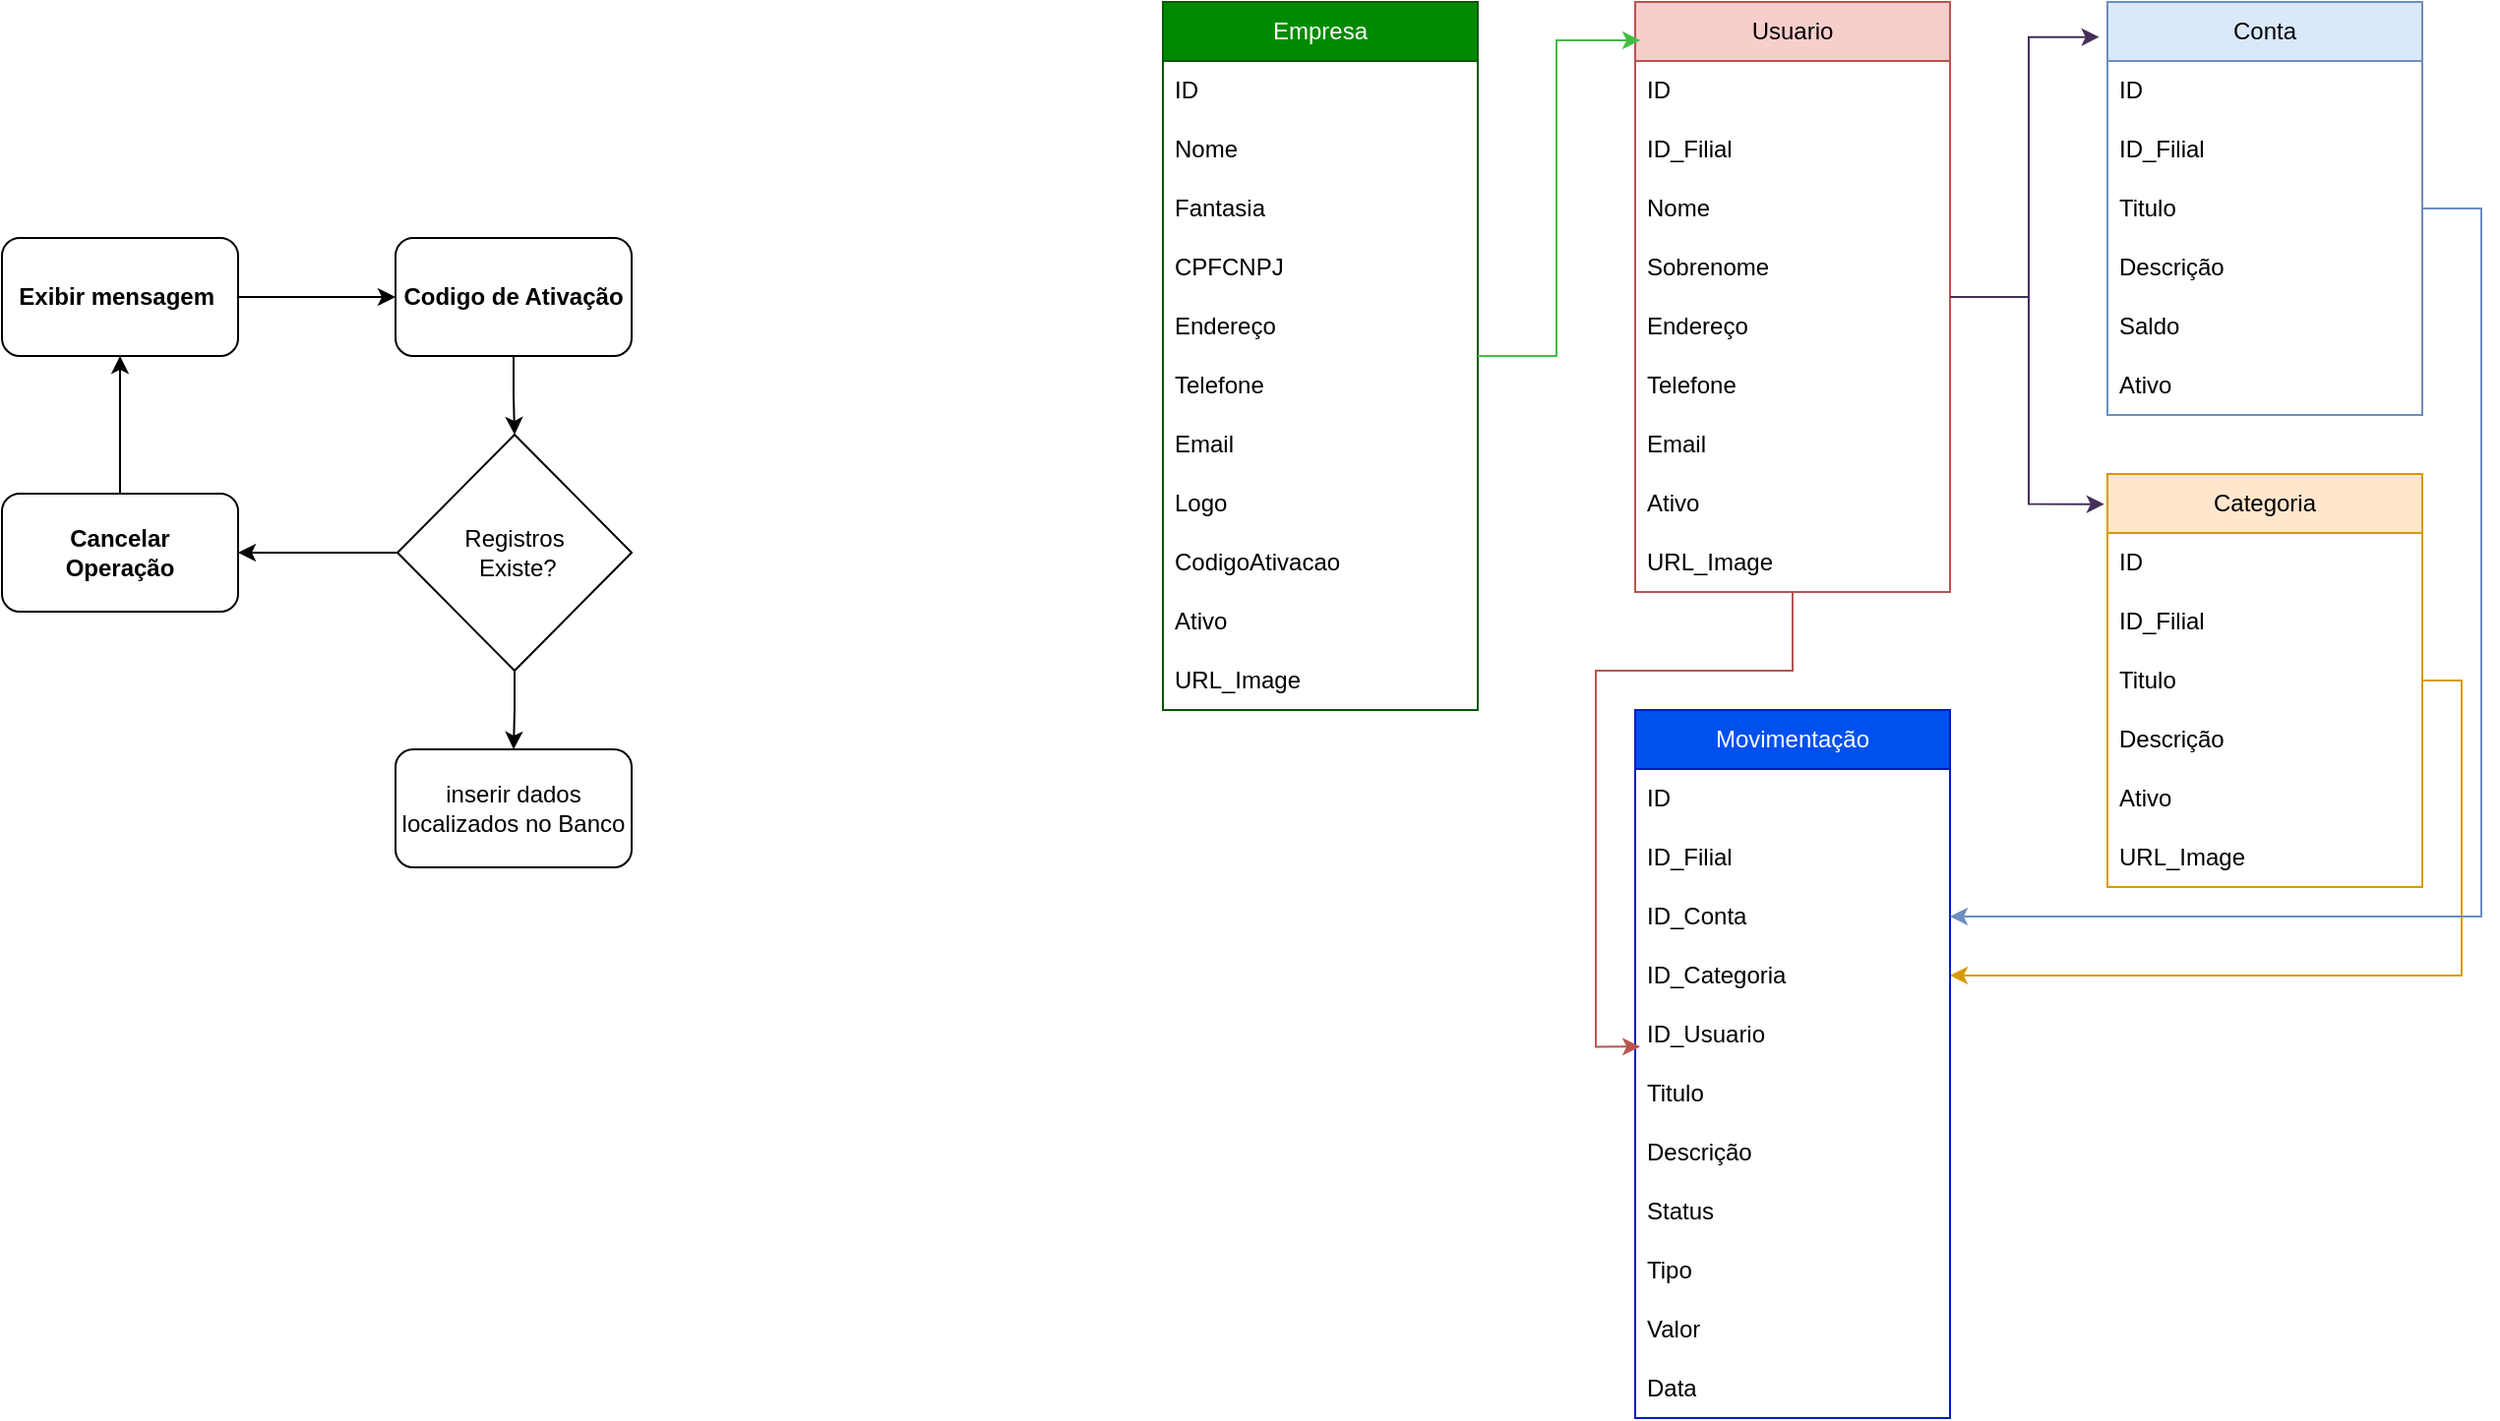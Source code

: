 <mxfile version="24.3.1" type="github">
  <diagram id="C5RBs43oDa-KdzZeNtuy" name="Page-1">
    <mxGraphModel dx="1434" dy="772" grid="1" gridSize="10" guides="1" tooltips="1" connect="1" arrows="1" fold="1" page="1" pageScale="1" pageWidth="827" pageHeight="1169" math="0" shadow="0">
      <root>
        <mxCell id="WIyWlLk6GJQsqaUBKTNV-0" />
        <mxCell id="WIyWlLk6GJQsqaUBKTNV-1" parent="WIyWlLk6GJQsqaUBKTNV-0" />
        <mxCell id="cn5fopIoR86WPAFU4_mp-12" style="edgeStyle=orthogonalEdgeStyle;rounded=0;orthogonalLoop=1;jettySize=auto;html=1;" edge="1" parent="WIyWlLk6GJQsqaUBKTNV-1" source="cn5fopIoR86WPAFU4_mp-2" target="cn5fopIoR86WPAFU4_mp-11">
          <mxGeometry relative="1" as="geometry" />
        </mxCell>
        <mxCell id="cn5fopIoR86WPAFU4_mp-2" value="&lt;b&gt;Codigo de Ativação&lt;/b&gt;" style="rounded=1;whiteSpace=wrap;html=1;" vertex="1" parent="WIyWlLk6GJQsqaUBKTNV-1">
          <mxGeometry x="470" y="150" width="120" height="60" as="geometry" />
        </mxCell>
        <mxCell id="cn5fopIoR86WPAFU4_mp-19" style="edgeStyle=orthogonalEdgeStyle;rounded=0;orthogonalLoop=1;jettySize=auto;html=1;" edge="1" parent="WIyWlLk6GJQsqaUBKTNV-1" source="cn5fopIoR86WPAFU4_mp-11" target="cn5fopIoR86WPAFU4_mp-26">
          <mxGeometry relative="1" as="geometry">
            <mxPoint x="430" y="290" as="targetPoint" />
          </mxGeometry>
        </mxCell>
        <mxCell id="cn5fopIoR86WPAFU4_mp-30" style="edgeStyle=orthogonalEdgeStyle;rounded=0;orthogonalLoop=1;jettySize=auto;html=1;exitX=0.5;exitY=1;exitDx=0;exitDy=0;" edge="1" parent="WIyWlLk6GJQsqaUBKTNV-1" source="cn5fopIoR86WPAFU4_mp-11" target="cn5fopIoR86WPAFU4_mp-29">
          <mxGeometry relative="1" as="geometry" />
        </mxCell>
        <mxCell id="cn5fopIoR86WPAFU4_mp-11" value="Registros&lt;div&gt;&amp;nbsp;Existe?&lt;/div&gt;" style="rhombus;whiteSpace=wrap;html=1;" vertex="1" parent="WIyWlLk6GJQsqaUBKTNV-1">
          <mxGeometry x="471" y="250" width="119" height="120" as="geometry" />
        </mxCell>
        <mxCell id="cn5fopIoR86WPAFU4_mp-28" style="edgeStyle=orthogonalEdgeStyle;rounded=0;orthogonalLoop=1;jettySize=auto;html=1;" edge="1" parent="WIyWlLk6GJQsqaUBKTNV-1" source="cn5fopIoR86WPAFU4_mp-25" target="cn5fopIoR86WPAFU4_mp-2">
          <mxGeometry relative="1" as="geometry" />
        </mxCell>
        <mxCell id="cn5fopIoR86WPAFU4_mp-25" value="&lt;b&gt;Exibir mensagem&amp;nbsp;&lt;/b&gt;" style="rounded=1;whiteSpace=wrap;html=1;" vertex="1" parent="WIyWlLk6GJQsqaUBKTNV-1">
          <mxGeometry x="270" y="150" width="120" height="60" as="geometry" />
        </mxCell>
        <mxCell id="cn5fopIoR86WPAFU4_mp-27" style="edgeStyle=orthogonalEdgeStyle;rounded=0;orthogonalLoop=1;jettySize=auto;html=1;" edge="1" parent="WIyWlLk6GJQsqaUBKTNV-1" source="cn5fopIoR86WPAFU4_mp-26" target="cn5fopIoR86WPAFU4_mp-25">
          <mxGeometry relative="1" as="geometry" />
        </mxCell>
        <mxCell id="cn5fopIoR86WPAFU4_mp-26" value="&lt;b&gt;Cancelar&lt;/b&gt;&lt;div&gt;&lt;b&gt;Operação&lt;/b&gt;&lt;/div&gt;" style="rounded=1;whiteSpace=wrap;html=1;" vertex="1" parent="WIyWlLk6GJQsqaUBKTNV-1">
          <mxGeometry x="270" y="280" width="120" height="60" as="geometry" />
        </mxCell>
        <mxCell id="cn5fopIoR86WPAFU4_mp-29" value="inserir dados localizados no Banco" style="rounded=1;whiteSpace=wrap;html=1;" vertex="1" parent="WIyWlLk6GJQsqaUBKTNV-1">
          <mxGeometry x="470" y="410" width="120" height="60" as="geometry" />
        </mxCell>
        <mxCell id="cn5fopIoR86WPAFU4_mp-31" value="Empresa" style="swimlane;fontStyle=0;childLayout=stackLayout;horizontal=1;startSize=30;horizontalStack=0;resizeParent=1;resizeParentMax=0;resizeLast=0;collapsible=1;marginBottom=0;whiteSpace=wrap;html=1;fillColor=#008a00;strokeColor=#005700;fontColor=#ffffff;" vertex="1" parent="WIyWlLk6GJQsqaUBKTNV-1">
          <mxGeometry x="860" y="30" width="160" height="360" as="geometry" />
        </mxCell>
        <mxCell id="cn5fopIoR86WPAFU4_mp-41" value="ID" style="text;strokeColor=none;fillColor=none;align=left;verticalAlign=middle;spacingLeft=4;spacingRight=4;overflow=hidden;points=[[0,0.5],[1,0.5]];portConstraint=eastwest;rotatable=0;whiteSpace=wrap;html=1;" vertex="1" parent="cn5fopIoR86WPAFU4_mp-31">
          <mxGeometry y="30" width="160" height="30" as="geometry" />
        </mxCell>
        <mxCell id="cn5fopIoR86WPAFU4_mp-32" value="Nome" style="text;strokeColor=none;fillColor=none;align=left;verticalAlign=middle;spacingLeft=4;spacingRight=4;overflow=hidden;points=[[0,0.5],[1,0.5]];portConstraint=eastwest;rotatable=0;whiteSpace=wrap;html=1;" vertex="1" parent="cn5fopIoR86WPAFU4_mp-31">
          <mxGeometry y="60" width="160" height="30" as="geometry" />
        </mxCell>
        <mxCell id="cn5fopIoR86WPAFU4_mp-33" value="Fantasia" style="text;strokeColor=none;fillColor=none;align=left;verticalAlign=middle;spacingLeft=4;spacingRight=4;overflow=hidden;points=[[0,0.5],[1,0.5]];portConstraint=eastwest;rotatable=0;whiteSpace=wrap;html=1;" vertex="1" parent="cn5fopIoR86WPAFU4_mp-31">
          <mxGeometry y="90" width="160" height="30" as="geometry" />
        </mxCell>
        <mxCell id="cn5fopIoR86WPAFU4_mp-34" value="CPFCNPJ" style="text;strokeColor=none;fillColor=none;align=left;verticalAlign=middle;spacingLeft=4;spacingRight=4;overflow=hidden;points=[[0,0.5],[1,0.5]];portConstraint=eastwest;rotatable=0;whiteSpace=wrap;html=1;" vertex="1" parent="cn5fopIoR86WPAFU4_mp-31">
          <mxGeometry y="120" width="160" height="30" as="geometry" />
        </mxCell>
        <mxCell id="cn5fopIoR86WPAFU4_mp-36" value="Endereço" style="text;strokeColor=none;fillColor=none;align=left;verticalAlign=middle;spacingLeft=4;spacingRight=4;overflow=hidden;points=[[0,0.5],[1,0.5]];portConstraint=eastwest;rotatable=0;whiteSpace=wrap;html=1;" vertex="1" parent="cn5fopIoR86WPAFU4_mp-31">
          <mxGeometry y="150" width="160" height="30" as="geometry" />
        </mxCell>
        <mxCell id="cn5fopIoR86WPAFU4_mp-37" value="Telefone" style="text;strokeColor=none;fillColor=none;align=left;verticalAlign=middle;spacingLeft=4;spacingRight=4;overflow=hidden;points=[[0,0.5],[1,0.5]];portConstraint=eastwest;rotatable=0;whiteSpace=wrap;html=1;" vertex="1" parent="cn5fopIoR86WPAFU4_mp-31">
          <mxGeometry y="180" width="160" height="30" as="geometry" />
        </mxCell>
        <mxCell id="cn5fopIoR86WPAFU4_mp-38" value="Email" style="text;strokeColor=none;fillColor=none;align=left;verticalAlign=middle;spacingLeft=4;spacingRight=4;overflow=hidden;points=[[0,0.5],[1,0.5]];portConstraint=eastwest;rotatable=0;whiteSpace=wrap;html=1;" vertex="1" parent="cn5fopIoR86WPAFU4_mp-31">
          <mxGeometry y="210" width="160" height="30" as="geometry" />
        </mxCell>
        <mxCell id="cn5fopIoR86WPAFU4_mp-39" value="Logo" style="text;strokeColor=none;fillColor=none;align=left;verticalAlign=middle;spacingLeft=4;spacingRight=4;overflow=hidden;points=[[0,0.5],[1,0.5]];portConstraint=eastwest;rotatable=0;whiteSpace=wrap;html=1;" vertex="1" parent="cn5fopIoR86WPAFU4_mp-31">
          <mxGeometry y="240" width="160" height="30" as="geometry" />
        </mxCell>
        <mxCell id="cn5fopIoR86WPAFU4_mp-42" value="CodigoAtivacao" style="text;strokeColor=none;fillColor=none;align=left;verticalAlign=middle;spacingLeft=4;spacingRight=4;overflow=hidden;points=[[0,0.5],[1,0.5]];portConstraint=eastwest;rotatable=0;whiteSpace=wrap;html=1;" vertex="1" parent="cn5fopIoR86WPAFU4_mp-31">
          <mxGeometry y="270" width="160" height="30" as="geometry" />
        </mxCell>
        <mxCell id="cn5fopIoR86WPAFU4_mp-40" value="Ativo" style="text;strokeColor=none;fillColor=none;align=left;verticalAlign=middle;spacingLeft=4;spacingRight=4;overflow=hidden;points=[[0,0.5],[1,0.5]];portConstraint=eastwest;rotatable=0;whiteSpace=wrap;html=1;" vertex="1" parent="cn5fopIoR86WPAFU4_mp-31">
          <mxGeometry y="300" width="160" height="30" as="geometry" />
        </mxCell>
        <mxCell id="cn5fopIoR86WPAFU4_mp-43" value="URL_Image" style="text;strokeColor=none;fillColor=none;align=left;verticalAlign=middle;spacingLeft=4;spacingRight=4;overflow=hidden;points=[[0,0.5],[1,0.5]];portConstraint=eastwest;rotatable=0;whiteSpace=wrap;html=1;" vertex="1" parent="cn5fopIoR86WPAFU4_mp-31">
          <mxGeometry y="330" width="160" height="30" as="geometry" />
        </mxCell>
        <mxCell id="cn5fopIoR86WPAFU4_mp-44" value="Usuario" style="swimlane;fontStyle=0;childLayout=stackLayout;horizontal=1;startSize=30;horizontalStack=0;resizeParent=1;resizeParentMax=0;resizeLast=0;collapsible=1;marginBottom=0;whiteSpace=wrap;html=1;fillColor=#f8cecc;strokeColor=#b85450;" vertex="1" parent="WIyWlLk6GJQsqaUBKTNV-1">
          <mxGeometry x="1100" y="30" width="160" height="300" as="geometry" />
        </mxCell>
        <mxCell id="cn5fopIoR86WPAFU4_mp-45" value="ID" style="text;strokeColor=none;fillColor=none;align=left;verticalAlign=middle;spacingLeft=4;spacingRight=4;overflow=hidden;points=[[0,0.5],[1,0.5]];portConstraint=eastwest;rotatable=0;whiteSpace=wrap;html=1;" vertex="1" parent="cn5fopIoR86WPAFU4_mp-44">
          <mxGeometry y="30" width="160" height="30" as="geometry" />
        </mxCell>
        <mxCell id="cn5fopIoR86WPAFU4_mp-46" value="ID_Filial" style="text;strokeColor=none;fillColor=none;align=left;verticalAlign=middle;spacingLeft=4;spacingRight=4;overflow=hidden;points=[[0,0.5],[1,0.5]];portConstraint=eastwest;rotatable=0;whiteSpace=wrap;html=1;" vertex="1" parent="cn5fopIoR86WPAFU4_mp-44">
          <mxGeometry y="60" width="160" height="30" as="geometry" />
        </mxCell>
        <mxCell id="cn5fopIoR86WPAFU4_mp-47" value="Nome" style="text;strokeColor=none;fillColor=none;align=left;verticalAlign=middle;spacingLeft=4;spacingRight=4;overflow=hidden;points=[[0,0.5],[1,0.5]];portConstraint=eastwest;rotatable=0;whiteSpace=wrap;html=1;" vertex="1" parent="cn5fopIoR86WPAFU4_mp-44">
          <mxGeometry y="90" width="160" height="30" as="geometry" />
        </mxCell>
        <mxCell id="cn5fopIoR86WPAFU4_mp-48" value="Sobrenome" style="text;strokeColor=none;fillColor=none;align=left;verticalAlign=middle;spacingLeft=4;spacingRight=4;overflow=hidden;points=[[0,0.5],[1,0.5]];portConstraint=eastwest;rotatable=0;whiteSpace=wrap;html=1;" vertex="1" parent="cn5fopIoR86WPAFU4_mp-44">
          <mxGeometry y="120" width="160" height="30" as="geometry" />
        </mxCell>
        <mxCell id="cn5fopIoR86WPAFU4_mp-49" value="Endereço" style="text;strokeColor=none;fillColor=none;align=left;verticalAlign=middle;spacingLeft=4;spacingRight=4;overflow=hidden;points=[[0,0.5],[1,0.5]];portConstraint=eastwest;rotatable=0;whiteSpace=wrap;html=1;" vertex="1" parent="cn5fopIoR86WPAFU4_mp-44">
          <mxGeometry y="150" width="160" height="30" as="geometry" />
        </mxCell>
        <mxCell id="cn5fopIoR86WPAFU4_mp-50" value="Telefone" style="text;strokeColor=none;fillColor=none;align=left;verticalAlign=middle;spacingLeft=4;spacingRight=4;overflow=hidden;points=[[0,0.5],[1,0.5]];portConstraint=eastwest;rotatable=0;whiteSpace=wrap;html=1;" vertex="1" parent="cn5fopIoR86WPAFU4_mp-44">
          <mxGeometry y="180" width="160" height="30" as="geometry" />
        </mxCell>
        <mxCell id="cn5fopIoR86WPAFU4_mp-51" value="Email" style="text;strokeColor=none;fillColor=none;align=left;verticalAlign=middle;spacingLeft=4;spacingRight=4;overflow=hidden;points=[[0,0.5],[1,0.5]];portConstraint=eastwest;rotatable=0;whiteSpace=wrap;html=1;" vertex="1" parent="cn5fopIoR86WPAFU4_mp-44">
          <mxGeometry y="210" width="160" height="30" as="geometry" />
        </mxCell>
        <mxCell id="cn5fopIoR86WPAFU4_mp-53" value="Ativo" style="text;strokeColor=none;fillColor=none;align=left;verticalAlign=middle;spacingLeft=4;spacingRight=4;overflow=hidden;points=[[0,0.5],[1,0.5]];portConstraint=eastwest;rotatable=0;whiteSpace=wrap;html=1;" vertex="1" parent="cn5fopIoR86WPAFU4_mp-44">
          <mxGeometry y="240" width="160" height="30" as="geometry" />
        </mxCell>
        <mxCell id="cn5fopIoR86WPAFU4_mp-52" value="URL_Image" style="text;strokeColor=none;fillColor=none;align=left;verticalAlign=middle;spacingLeft=4;spacingRight=4;overflow=hidden;points=[[0,0.5],[1,0.5]];portConstraint=eastwest;rotatable=0;whiteSpace=wrap;html=1;" vertex="1" parent="cn5fopIoR86WPAFU4_mp-44">
          <mxGeometry y="270" width="160" height="30" as="geometry" />
        </mxCell>
        <mxCell id="cn5fopIoR86WPAFU4_mp-103" style="edgeStyle=orthogonalEdgeStyle;rounded=0;orthogonalLoop=1;jettySize=auto;html=1;fillColor=#ffe6cc;strokeColor=#d79b00;" edge="1" parent="WIyWlLk6GJQsqaUBKTNV-1" source="cn5fopIoR86WPAFU4_mp-56" target="cn5fopIoR86WPAFU4_mp-76">
          <mxGeometry relative="1" as="geometry">
            <Array as="points">
              <mxPoint x="1520" y="375" />
              <mxPoint x="1520" y="525" />
            </Array>
          </mxGeometry>
        </mxCell>
        <mxCell id="cn5fopIoR86WPAFU4_mp-56" value="Categoria" style="swimlane;fontStyle=0;childLayout=stackLayout;horizontal=1;startSize=30;horizontalStack=0;resizeParent=1;resizeParentMax=0;resizeLast=0;collapsible=1;marginBottom=0;whiteSpace=wrap;html=1;fillColor=#ffe6cc;strokeColor=#d79b00;" vertex="1" parent="WIyWlLk6GJQsqaUBKTNV-1">
          <mxGeometry x="1340" y="270" width="160" height="210" as="geometry">
            <mxRectangle x="520" y="650" width="100" height="30" as="alternateBounds" />
          </mxGeometry>
        </mxCell>
        <mxCell id="cn5fopIoR86WPAFU4_mp-57" value="ID" style="text;strokeColor=none;fillColor=none;align=left;verticalAlign=middle;spacingLeft=4;spacingRight=4;overflow=hidden;points=[[0,0.5],[1,0.5]];portConstraint=eastwest;rotatable=0;whiteSpace=wrap;html=1;" vertex="1" parent="cn5fopIoR86WPAFU4_mp-56">
          <mxGeometry y="30" width="160" height="30" as="geometry" />
        </mxCell>
        <mxCell id="cn5fopIoR86WPAFU4_mp-58" value="ID_Filial" style="text;strokeColor=none;fillColor=none;align=left;verticalAlign=middle;spacingLeft=4;spacingRight=4;overflow=hidden;points=[[0,0.5],[1,0.5]];portConstraint=eastwest;rotatable=0;whiteSpace=wrap;html=1;" vertex="1" parent="cn5fopIoR86WPAFU4_mp-56">
          <mxGeometry y="60" width="160" height="30" as="geometry" />
        </mxCell>
        <mxCell id="cn5fopIoR86WPAFU4_mp-59" value="Titulo" style="text;strokeColor=none;fillColor=none;align=left;verticalAlign=middle;spacingLeft=4;spacingRight=4;overflow=hidden;points=[[0,0.5],[1,0.5]];portConstraint=eastwest;rotatable=0;whiteSpace=wrap;html=1;" vertex="1" parent="cn5fopIoR86WPAFU4_mp-56">
          <mxGeometry y="90" width="160" height="30" as="geometry" />
        </mxCell>
        <mxCell id="cn5fopIoR86WPAFU4_mp-60" value="Descrição" style="text;strokeColor=none;fillColor=none;align=left;verticalAlign=middle;spacingLeft=4;spacingRight=4;overflow=hidden;points=[[0,0.5],[1,0.5]];portConstraint=eastwest;rotatable=0;whiteSpace=wrap;html=1;" vertex="1" parent="cn5fopIoR86WPAFU4_mp-56">
          <mxGeometry y="120" width="160" height="30" as="geometry" />
        </mxCell>
        <mxCell id="cn5fopIoR86WPAFU4_mp-61" value="Ativo" style="text;strokeColor=none;fillColor=none;align=left;verticalAlign=middle;spacingLeft=4;spacingRight=4;overflow=hidden;points=[[0,0.5],[1,0.5]];portConstraint=eastwest;rotatable=0;whiteSpace=wrap;html=1;" vertex="1" parent="cn5fopIoR86WPAFU4_mp-56">
          <mxGeometry y="150" width="160" height="30" as="geometry" />
        </mxCell>
        <mxCell id="cn5fopIoR86WPAFU4_mp-68" value="URL_Image" style="text;strokeColor=none;fillColor=none;align=left;verticalAlign=middle;spacingLeft=4;spacingRight=4;overflow=hidden;points=[[0,0.5],[1,0.5]];portConstraint=eastwest;rotatable=0;whiteSpace=wrap;html=1;" vertex="1" parent="cn5fopIoR86WPAFU4_mp-56">
          <mxGeometry y="180" width="160" height="30" as="geometry" />
        </mxCell>
        <mxCell id="cn5fopIoR86WPAFU4_mp-69" value="Movimentação" style="swimlane;fontStyle=0;childLayout=stackLayout;horizontal=1;startSize=30;horizontalStack=0;resizeParent=1;resizeParentMax=0;resizeLast=0;collapsible=1;marginBottom=0;whiteSpace=wrap;html=1;fillColor=#0050ef;strokeColor=#001DBC;fontColor=#ffffff;" vertex="1" parent="WIyWlLk6GJQsqaUBKTNV-1">
          <mxGeometry x="1100" y="390" width="160" height="360" as="geometry">
            <mxRectangle x="520" y="650" width="100" height="30" as="alternateBounds" />
          </mxGeometry>
        </mxCell>
        <mxCell id="cn5fopIoR86WPAFU4_mp-70" value="ID" style="text;strokeColor=none;fillColor=none;align=left;verticalAlign=middle;spacingLeft=4;spacingRight=4;overflow=hidden;points=[[0,0.5],[1,0.5]];portConstraint=eastwest;rotatable=0;whiteSpace=wrap;html=1;" vertex="1" parent="cn5fopIoR86WPAFU4_mp-69">
          <mxGeometry y="30" width="160" height="30" as="geometry" />
        </mxCell>
        <mxCell id="cn5fopIoR86WPAFU4_mp-71" value="ID_Filial" style="text;strokeColor=none;fillColor=none;align=left;verticalAlign=middle;spacingLeft=4;spacingRight=4;overflow=hidden;points=[[0,0.5],[1,0.5]];portConstraint=eastwest;rotatable=0;whiteSpace=wrap;html=1;" vertex="1" parent="cn5fopIoR86WPAFU4_mp-69">
          <mxGeometry y="60" width="160" height="30" as="geometry" />
        </mxCell>
        <mxCell id="cn5fopIoR86WPAFU4_mp-93" value="ID_Conta" style="text;strokeColor=none;fillColor=none;align=left;verticalAlign=middle;spacingLeft=4;spacingRight=4;overflow=hidden;points=[[0,0.5],[1,0.5]];portConstraint=eastwest;rotatable=0;whiteSpace=wrap;html=1;" vertex="1" parent="cn5fopIoR86WPAFU4_mp-69">
          <mxGeometry y="90" width="160" height="30" as="geometry" />
        </mxCell>
        <mxCell id="cn5fopIoR86WPAFU4_mp-76" value="ID_Categoria" style="text;strokeColor=none;fillColor=none;align=left;verticalAlign=middle;spacingLeft=4;spacingRight=4;overflow=hidden;points=[[0,0.5],[1,0.5]];portConstraint=eastwest;rotatable=0;whiteSpace=wrap;html=1;" vertex="1" parent="cn5fopIoR86WPAFU4_mp-69">
          <mxGeometry y="120" width="160" height="30" as="geometry" />
        </mxCell>
        <mxCell id="cn5fopIoR86WPAFU4_mp-77" value="ID_Usuario" style="text;strokeColor=none;fillColor=none;align=left;verticalAlign=middle;spacingLeft=4;spacingRight=4;overflow=hidden;points=[[0,0.5],[1,0.5]];portConstraint=eastwest;rotatable=0;whiteSpace=wrap;html=1;" vertex="1" parent="cn5fopIoR86WPAFU4_mp-69">
          <mxGeometry y="150" width="160" height="30" as="geometry" />
        </mxCell>
        <mxCell id="cn5fopIoR86WPAFU4_mp-72" value="Titulo" style="text;strokeColor=none;fillColor=none;align=left;verticalAlign=middle;spacingLeft=4;spacingRight=4;overflow=hidden;points=[[0,0.5],[1,0.5]];portConstraint=eastwest;rotatable=0;whiteSpace=wrap;html=1;" vertex="1" parent="cn5fopIoR86WPAFU4_mp-69">
          <mxGeometry y="180" width="160" height="30" as="geometry" />
        </mxCell>
        <mxCell id="cn5fopIoR86WPAFU4_mp-73" value="Descrição" style="text;strokeColor=none;fillColor=none;align=left;verticalAlign=middle;spacingLeft=4;spacingRight=4;overflow=hidden;points=[[0,0.5],[1,0.5]];portConstraint=eastwest;rotatable=0;whiteSpace=wrap;html=1;" vertex="1" parent="cn5fopIoR86WPAFU4_mp-69">
          <mxGeometry y="210" width="160" height="30" as="geometry" />
        </mxCell>
        <mxCell id="cn5fopIoR86WPAFU4_mp-74" value="Status" style="text;strokeColor=none;fillColor=none;align=left;verticalAlign=middle;spacingLeft=4;spacingRight=4;overflow=hidden;points=[[0,0.5],[1,0.5]];portConstraint=eastwest;rotatable=0;whiteSpace=wrap;html=1;" vertex="1" parent="cn5fopIoR86WPAFU4_mp-69">
          <mxGeometry y="240" width="160" height="30" as="geometry" />
        </mxCell>
        <mxCell id="cn5fopIoR86WPAFU4_mp-78" value="Tipo" style="text;strokeColor=none;fillColor=none;align=left;verticalAlign=middle;spacingLeft=4;spacingRight=4;overflow=hidden;points=[[0,0.5],[1,0.5]];portConstraint=eastwest;rotatable=0;whiteSpace=wrap;html=1;" vertex="1" parent="cn5fopIoR86WPAFU4_mp-69">
          <mxGeometry y="270" width="160" height="30" as="geometry" />
        </mxCell>
        <mxCell id="cn5fopIoR86WPAFU4_mp-79" value="Valor" style="text;strokeColor=none;fillColor=none;align=left;verticalAlign=middle;spacingLeft=4;spacingRight=4;overflow=hidden;points=[[0,0.5],[1,0.5]];portConstraint=eastwest;rotatable=0;whiteSpace=wrap;html=1;" vertex="1" parent="cn5fopIoR86WPAFU4_mp-69">
          <mxGeometry y="300" width="160" height="30" as="geometry" />
        </mxCell>
        <mxCell id="cn5fopIoR86WPAFU4_mp-80" value="Data" style="text;strokeColor=none;fillColor=none;align=left;verticalAlign=middle;spacingLeft=4;spacingRight=4;overflow=hidden;points=[[0,0.5],[1,0.5]];portConstraint=eastwest;rotatable=0;whiteSpace=wrap;html=1;" vertex="1" parent="cn5fopIoR86WPAFU4_mp-69">
          <mxGeometry y="330" width="160" height="30" as="geometry" />
        </mxCell>
        <mxCell id="cn5fopIoR86WPAFU4_mp-102" style="edgeStyle=orthogonalEdgeStyle;rounded=0;orthogonalLoop=1;jettySize=auto;html=1;strokeColor=#6c8ebf;fillColor=#dae8fc;" edge="1" parent="WIyWlLk6GJQsqaUBKTNV-1" source="cn5fopIoR86WPAFU4_mp-81" target="cn5fopIoR86WPAFU4_mp-93">
          <mxGeometry relative="1" as="geometry">
            <Array as="points">
              <mxPoint x="1530" y="135" />
              <mxPoint x="1530" y="495" />
            </Array>
          </mxGeometry>
        </mxCell>
        <mxCell id="cn5fopIoR86WPAFU4_mp-81" value="Conta" style="swimlane;fontStyle=0;childLayout=stackLayout;horizontal=1;startSize=30;horizontalStack=0;resizeParent=1;resizeParentMax=0;resizeLast=0;collapsible=1;marginBottom=0;whiteSpace=wrap;html=1;fillColor=#dae8fc;strokeColor=#6c8ebf;" vertex="1" parent="WIyWlLk6GJQsqaUBKTNV-1">
          <mxGeometry x="1340" y="30" width="160" height="210" as="geometry" />
        </mxCell>
        <mxCell id="cn5fopIoR86WPAFU4_mp-82" value="ID" style="text;strokeColor=none;fillColor=none;align=left;verticalAlign=middle;spacingLeft=4;spacingRight=4;overflow=hidden;points=[[0,0.5],[1,0.5]];portConstraint=eastwest;rotatable=0;whiteSpace=wrap;html=1;" vertex="1" parent="cn5fopIoR86WPAFU4_mp-81">
          <mxGeometry y="30" width="160" height="30" as="geometry" />
        </mxCell>
        <mxCell id="cn5fopIoR86WPAFU4_mp-83" value="ID_Filial" style="text;strokeColor=none;fillColor=none;align=left;verticalAlign=middle;spacingLeft=4;spacingRight=4;overflow=hidden;points=[[0,0.5],[1,0.5]];portConstraint=eastwest;rotatable=0;whiteSpace=wrap;html=1;" vertex="1" parent="cn5fopIoR86WPAFU4_mp-81">
          <mxGeometry y="60" width="160" height="30" as="geometry" />
        </mxCell>
        <mxCell id="cn5fopIoR86WPAFU4_mp-84" value="Titulo" style="text;strokeColor=none;fillColor=none;align=left;verticalAlign=middle;spacingLeft=4;spacingRight=4;overflow=hidden;points=[[0,0.5],[1,0.5]];portConstraint=eastwest;rotatable=0;whiteSpace=wrap;html=1;" vertex="1" parent="cn5fopIoR86WPAFU4_mp-81">
          <mxGeometry y="90" width="160" height="30" as="geometry" />
        </mxCell>
        <mxCell id="cn5fopIoR86WPAFU4_mp-85" value="Descrição" style="text;strokeColor=none;fillColor=none;align=left;verticalAlign=middle;spacingLeft=4;spacingRight=4;overflow=hidden;points=[[0,0.5],[1,0.5]];portConstraint=eastwest;rotatable=0;whiteSpace=wrap;html=1;" vertex="1" parent="cn5fopIoR86WPAFU4_mp-81">
          <mxGeometry y="120" width="160" height="30" as="geometry" />
        </mxCell>
        <mxCell id="cn5fopIoR86WPAFU4_mp-86" value="Saldo" style="text;strokeColor=none;fillColor=none;align=left;verticalAlign=middle;spacingLeft=4;spacingRight=4;overflow=hidden;points=[[0,0.5],[1,0.5]];portConstraint=eastwest;rotatable=0;whiteSpace=wrap;html=1;" vertex="1" parent="cn5fopIoR86WPAFU4_mp-81">
          <mxGeometry y="150" width="160" height="30" as="geometry" />
        </mxCell>
        <mxCell id="cn5fopIoR86WPAFU4_mp-90" value="Ativo" style="text;strokeColor=none;fillColor=none;align=left;verticalAlign=middle;spacingLeft=4;spacingRight=4;overflow=hidden;points=[[0,0.5],[1,0.5]];portConstraint=eastwest;rotatable=0;whiteSpace=wrap;html=1;" vertex="1" parent="cn5fopIoR86WPAFU4_mp-81">
          <mxGeometry y="180" width="160" height="30" as="geometry" />
        </mxCell>
        <mxCell id="cn5fopIoR86WPAFU4_mp-91" style="edgeStyle=orthogonalEdgeStyle;rounded=0;orthogonalLoop=1;jettySize=auto;html=1;entryX=0.016;entryY=0.065;entryDx=0;entryDy=0;entryPerimeter=0;strokeColor=#42bd44;" edge="1" parent="WIyWlLk6GJQsqaUBKTNV-1" source="cn5fopIoR86WPAFU4_mp-31" target="cn5fopIoR86WPAFU4_mp-44">
          <mxGeometry relative="1" as="geometry" />
        </mxCell>
        <mxCell id="cn5fopIoR86WPAFU4_mp-92" style="edgeStyle=orthogonalEdgeStyle;rounded=0;orthogonalLoop=1;jettySize=auto;html=1;entryX=-0.026;entryY=0.085;entryDx=0;entryDy=0;entryPerimeter=0;strokeColor=#442e5a;" edge="1" parent="WIyWlLk6GJQsqaUBKTNV-1" source="cn5fopIoR86WPAFU4_mp-44" target="cn5fopIoR86WPAFU4_mp-81">
          <mxGeometry relative="1" as="geometry" />
        </mxCell>
        <mxCell id="cn5fopIoR86WPAFU4_mp-94" style="edgeStyle=orthogonalEdgeStyle;rounded=0;orthogonalLoop=1;jettySize=auto;html=1;entryX=-0.01;entryY=0.073;entryDx=0;entryDy=0;entryPerimeter=0;strokeColor=#442e5a;" edge="1" parent="WIyWlLk6GJQsqaUBKTNV-1" source="cn5fopIoR86WPAFU4_mp-44" target="cn5fopIoR86WPAFU4_mp-56">
          <mxGeometry relative="1" as="geometry" />
        </mxCell>
        <mxCell id="cn5fopIoR86WPAFU4_mp-101" style="edgeStyle=orthogonalEdgeStyle;rounded=0;orthogonalLoop=1;jettySize=auto;html=1;entryX=0.016;entryY=0.706;entryDx=0;entryDy=0;entryPerimeter=0;fillColor=#f8cecc;strokeColor=#b85450;" edge="1" parent="WIyWlLk6GJQsqaUBKTNV-1" source="cn5fopIoR86WPAFU4_mp-44" target="cn5fopIoR86WPAFU4_mp-77">
          <mxGeometry relative="1" as="geometry">
            <Array as="points">
              <mxPoint x="1180" y="370" />
              <mxPoint x="1080" y="370" />
              <mxPoint x="1080" y="561" />
            </Array>
          </mxGeometry>
        </mxCell>
      </root>
    </mxGraphModel>
  </diagram>
</mxfile>
